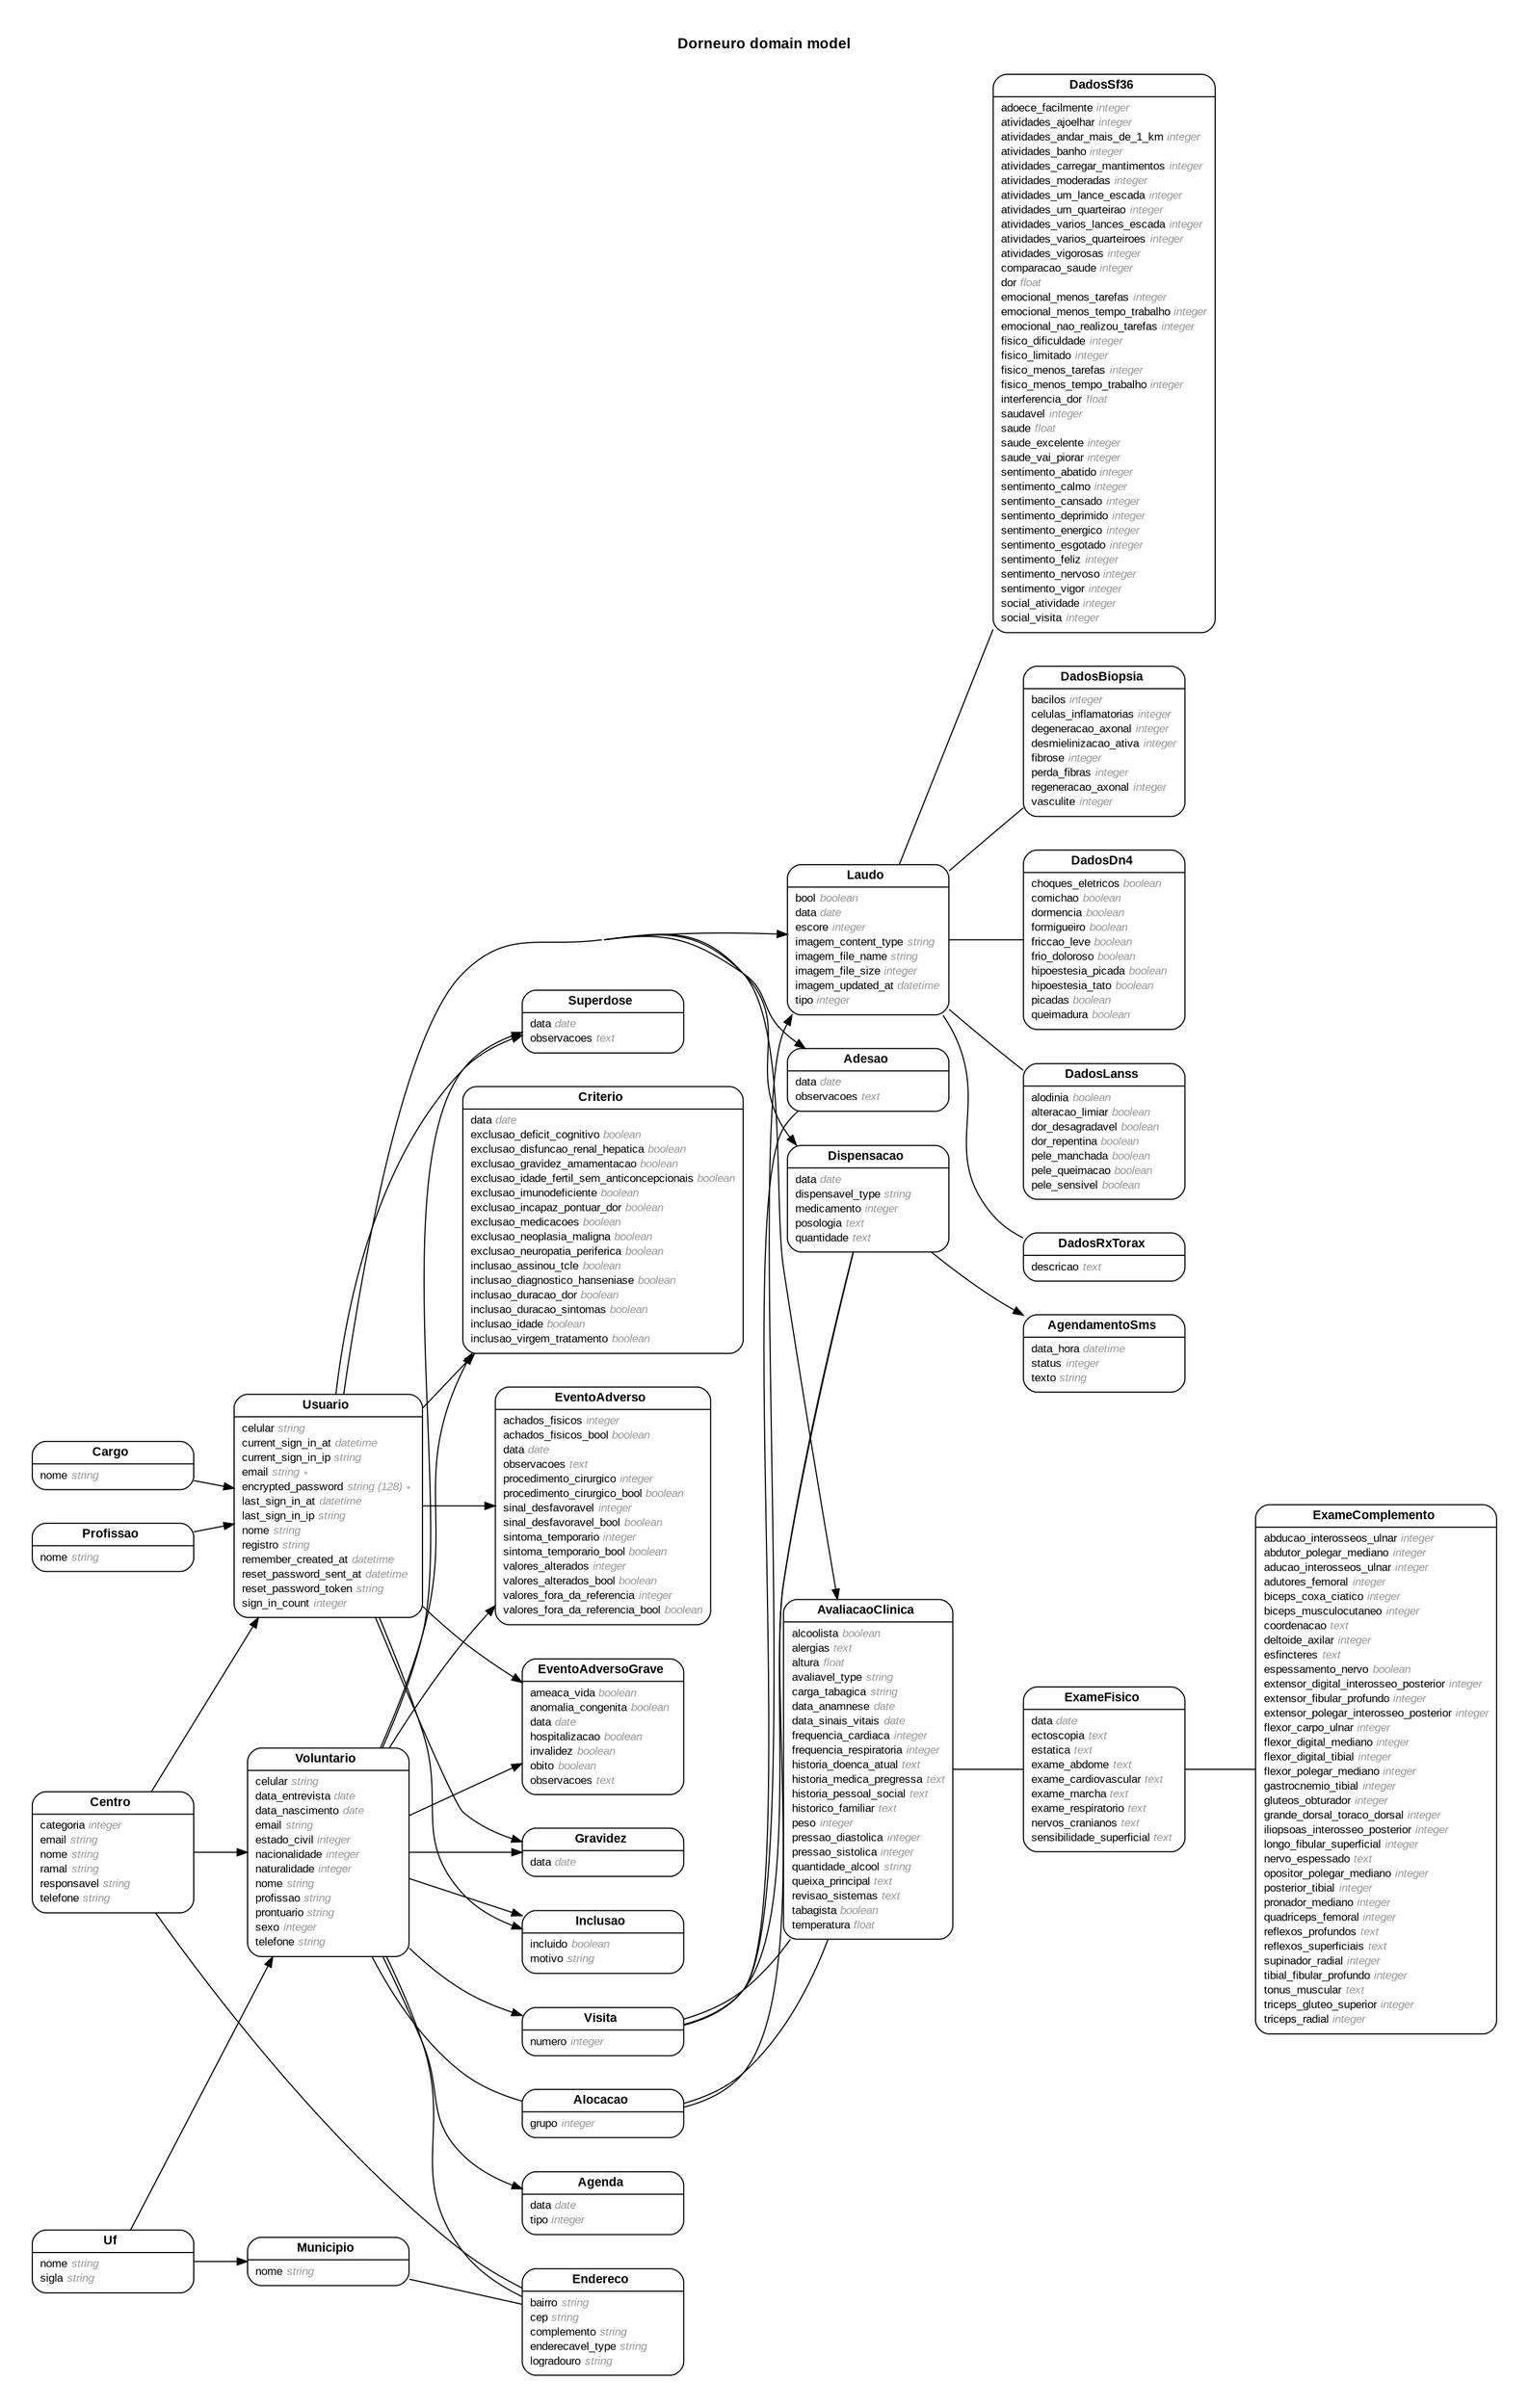 digraph Dorneuro {
rankdir = "LR";
ranksep = "0.5";
nodesep = "0.4";
pad = "0.4,0.4";
margin = "0,0";
concentrate = "true";
labelloc = "t";
fontsize = "13";
fontname = "Arial Bold";
node[ shape  =  "Mrecord" , fontsize  =  "10" , fontname  =  "Arial" , margin  =  "0.07,0.05" , penwidth  =  "1.0"];
edge[ fontname  =  "Arial" , fontsize  =  "7" , dir  =  "both" , arrowsize  =  "0.9" , penwidth  =  "1.0" , labelangle  =  "32" , labeldistance  =  "1.8"];
label = "Dorneuro domain model\n\n";
m_Adesao [label = <<table border="0" align="center" cellspacing="0.5" cellpadding="0" width="134">
  <tr><td align="center" valign="bottom" width="130"><font face="Arial Bold" point-size="11">Adesao</font></td></tr>
</table>
|
<table border="0" align="left" cellspacing="2" cellpadding="0" width="134">
  <tr><td align="left" width="130" port="data">data <font face="Arial Italic" color="grey60">date</font></td></tr>
  <tr><td align="left" width="130" port="observacoes">observacoes <font face="Arial Italic" color="grey60">text</font></td></tr>
</table>
>];
m_Agenda [label = <<table border="0" align="center" cellspacing="0.5" cellpadding="0" width="134">
  <tr><td align="center" valign="bottom" width="130"><font face="Arial Bold" point-size="11">Agenda</font></td></tr>
</table>
|
<table border="0" align="left" cellspacing="2" cellpadding="0" width="134">
  <tr><td align="left" width="130" port="data">data <font face="Arial Italic" color="grey60">date</font></td></tr>
  <tr><td align="left" width="130" port="tipo">tipo <font face="Arial Italic" color="grey60">integer</font></td></tr>
</table>
>];
m_AgendamentoSms [label = <<table border="0" align="center" cellspacing="0.5" cellpadding="0" width="134">
  <tr><td align="center" valign="bottom" width="130"><font face="Arial Bold" point-size="11">AgendamentoSms</font></td></tr>
</table>
|
<table border="0" align="left" cellspacing="2" cellpadding="0" width="134">
  <tr><td align="left" width="130" port="data_hora">data_hora <font face="Arial Italic" color="grey60">datetime</font></td></tr>
  <tr><td align="left" width="130" port="status">status <font face="Arial Italic" color="grey60">integer</font></td></tr>
  <tr><td align="left" width="130" port="texto">texto <font face="Arial Italic" color="grey60">string</font></td></tr>
</table>
>];
m_Alocacao [label = <<table border="0" align="center" cellspacing="0.5" cellpadding="0" width="134">
  <tr><td align="center" valign="bottom" width="130"><font face="Arial Bold" point-size="11">Alocacao</font></td></tr>
</table>
|
<table border="0" align="left" cellspacing="2" cellpadding="0" width="134">
  <tr><td align="left" width="130" port="grupo">grupo <font face="Arial Italic" color="grey60">integer</font></td></tr>
</table>
>];
m_AvaliacaoClinica [label = <<table border="0" align="center" cellspacing="0.5" cellpadding="0" width="134">
  <tr><td align="center" valign="bottom" width="130"><font face="Arial Bold" point-size="11">AvaliacaoClinica</font></td></tr>
</table>
|
<table border="0" align="left" cellspacing="2" cellpadding="0" width="134">
  <tr><td align="left" width="130" port="alcoolista">alcoolista <font face="Arial Italic" color="grey60">boolean</font></td></tr>
  <tr><td align="left" width="130" port="alergias">alergias <font face="Arial Italic" color="grey60">text</font></td></tr>
  <tr><td align="left" width="130" port="altura">altura <font face="Arial Italic" color="grey60">float</font></td></tr>
  <tr><td align="left" width="130" port="avaliavel_type">avaliavel_type <font face="Arial Italic" color="grey60">string</font></td></tr>
  <tr><td align="left" width="130" port="carga_tabagica">carga_tabagica <font face="Arial Italic" color="grey60">string</font></td></tr>
  <tr><td align="left" width="130" port="data_anamnese">data_anamnese <font face="Arial Italic" color="grey60">date</font></td></tr>
  <tr><td align="left" width="130" port="data_sinais_vitais">data_sinais_vitais <font face="Arial Italic" color="grey60">date</font></td></tr>
  <tr><td align="left" width="130" port="frequencia_cardiaca">frequencia_cardiaca <font face="Arial Italic" color="grey60">integer</font></td></tr>
  <tr><td align="left" width="130" port="frequencia_respiratoria">frequencia_respiratoria <font face="Arial Italic" color="grey60">integer</font></td></tr>
  <tr><td align="left" width="130" port="historia_doenca_atual">historia_doenca_atual <font face="Arial Italic" color="grey60">text</font></td></tr>
  <tr><td align="left" width="130" port="historia_medica_pregressa">historia_medica_pregressa <font face="Arial Italic" color="grey60">text</font></td></tr>
  <tr><td align="left" width="130" port="historia_pessoal_social">historia_pessoal_social <font face="Arial Italic" color="grey60">text</font></td></tr>
  <tr><td align="left" width="130" port="historico_familiar">historico_familiar <font face="Arial Italic" color="grey60">text</font></td></tr>
  <tr><td align="left" width="130" port="peso">peso <font face="Arial Italic" color="grey60">integer</font></td></tr>
  <tr><td align="left" width="130" port="pressao_diastolica">pressao_diastolica <font face="Arial Italic" color="grey60">integer</font></td></tr>
  <tr><td align="left" width="130" port="pressao_sistolica">pressao_sistolica <font face="Arial Italic" color="grey60">integer</font></td></tr>
  <tr><td align="left" width="130" port="quantidade_alcool">quantidade_alcool <font face="Arial Italic" color="grey60">string</font></td></tr>
  <tr><td align="left" width="130" port="queixa_principal">queixa_principal <font face="Arial Italic" color="grey60">text</font></td></tr>
  <tr><td align="left" width="130" port="revisao_sistemas">revisao_sistemas <font face="Arial Italic" color="grey60">text</font></td></tr>
  <tr><td align="left" width="130" port="tabagista">tabagista <font face="Arial Italic" color="grey60">boolean</font></td></tr>
  <tr><td align="left" width="130" port="temperatura">temperatura <font face="Arial Italic" color="grey60">float</font></td></tr>
</table>
>];
m_Cargo [label = <<table border="0" align="center" cellspacing="0.5" cellpadding="0" width="134">
  <tr><td align="center" valign="bottom" width="130"><font face="Arial Bold" point-size="11">Cargo</font></td></tr>
</table>
|
<table border="0" align="left" cellspacing="2" cellpadding="0" width="134">
  <tr><td align="left" width="130" port="nome">nome <font face="Arial Italic" color="grey60">string</font></td></tr>
</table>
>];
m_Centro [label = <<table border="0" align="center" cellspacing="0.5" cellpadding="0" width="134">
  <tr><td align="center" valign="bottom" width="130"><font face="Arial Bold" point-size="11">Centro</font></td></tr>
</table>
|
<table border="0" align="left" cellspacing="2" cellpadding="0" width="134">
  <tr><td align="left" width="130" port="categoria">categoria <font face="Arial Italic" color="grey60">integer</font></td></tr>
  <tr><td align="left" width="130" port="email">email <font face="Arial Italic" color="grey60">string</font></td></tr>
  <tr><td align="left" width="130" port="nome">nome <font face="Arial Italic" color="grey60">string</font></td></tr>
  <tr><td align="left" width="130" port="ramal">ramal <font face="Arial Italic" color="grey60">string</font></td></tr>
  <tr><td align="left" width="130" port="responsavel">responsavel <font face="Arial Italic" color="grey60">string</font></td></tr>
  <tr><td align="left" width="130" port="telefone">telefone <font face="Arial Italic" color="grey60">string</font></td></tr>
</table>
>];
m_Criterio [label = <<table border="0" align="center" cellspacing="0.5" cellpadding="0" width="134">
  <tr><td align="center" valign="bottom" width="130"><font face="Arial Bold" point-size="11">Criterio</font></td></tr>
</table>
|
<table border="0" align="left" cellspacing="2" cellpadding="0" width="134">
  <tr><td align="left" width="130" port="data">data <font face="Arial Italic" color="grey60">date</font></td></tr>
  <tr><td align="left" width="130" port="exclusao_deficit_cognitivo">exclusao_deficit_cognitivo <font face="Arial Italic" color="grey60">boolean</font></td></tr>
  <tr><td align="left" width="130" port="exclusao_disfuncao_renal_hepatica">exclusao_disfuncao_renal_hepatica <font face="Arial Italic" color="grey60">boolean</font></td></tr>
  <tr><td align="left" width="130" port="exclusao_gravidez_amamentacao">exclusao_gravidez_amamentacao <font face="Arial Italic" color="grey60">boolean</font></td></tr>
  <tr><td align="left" width="130" port="exclusao_idade_fertil_sem_anticoncepcionais">exclusao_idade_fertil_sem_anticoncepcionais <font face="Arial Italic" color="grey60">boolean</font></td></tr>
  <tr><td align="left" width="130" port="exclusao_imunodeficiente">exclusao_imunodeficiente <font face="Arial Italic" color="grey60">boolean</font></td></tr>
  <tr><td align="left" width="130" port="exclusao_incapaz_pontuar_dor">exclusao_incapaz_pontuar_dor <font face="Arial Italic" color="grey60">boolean</font></td></tr>
  <tr><td align="left" width="130" port="exclusao_medicacoes">exclusao_medicacoes <font face="Arial Italic" color="grey60">boolean</font></td></tr>
  <tr><td align="left" width="130" port="exclusao_neoplasia_maligna">exclusao_neoplasia_maligna <font face="Arial Italic" color="grey60">boolean</font></td></tr>
  <tr><td align="left" width="130" port="exclusao_neuropatia_periferica">exclusao_neuropatia_periferica <font face="Arial Italic" color="grey60">boolean</font></td></tr>
  <tr><td align="left" width="130" port="inclusao_assinou_tcle">inclusao_assinou_tcle <font face="Arial Italic" color="grey60">boolean</font></td></tr>
  <tr><td align="left" width="130" port="inclusao_diagnostico_hanseniase">inclusao_diagnostico_hanseniase <font face="Arial Italic" color="grey60">boolean</font></td></tr>
  <tr><td align="left" width="130" port="inclusao_duracao_dor">inclusao_duracao_dor <font face="Arial Italic" color="grey60">boolean</font></td></tr>
  <tr><td align="left" width="130" port="inclusao_duracao_sintomas">inclusao_duracao_sintomas <font face="Arial Italic" color="grey60">boolean</font></td></tr>
  <tr><td align="left" width="130" port="inclusao_idade">inclusao_idade <font face="Arial Italic" color="grey60">boolean</font></td></tr>
  <tr><td align="left" width="130" port="inclusao_virgem_tratamento">inclusao_virgem_tratamento <font face="Arial Italic" color="grey60">boolean</font></td></tr>
</table>
>];
m_DadosBiopsia [label = <<table border="0" align="center" cellspacing="0.5" cellpadding="0" width="134">
  <tr><td align="center" valign="bottom" width="130"><font face="Arial Bold" point-size="11">DadosBiopsia</font></td></tr>
</table>
|
<table border="0" align="left" cellspacing="2" cellpadding="0" width="134">
  <tr><td align="left" width="130" port="bacilos">bacilos <font face="Arial Italic" color="grey60">integer</font></td></tr>
  <tr><td align="left" width="130" port="celulas_inflamatorias">celulas_inflamatorias <font face="Arial Italic" color="grey60">integer</font></td></tr>
  <tr><td align="left" width="130" port="degeneracao_axonal">degeneracao_axonal <font face="Arial Italic" color="grey60">integer</font></td></tr>
  <tr><td align="left" width="130" port="desmielinizacao_ativa">desmielinizacao_ativa <font face="Arial Italic" color="grey60">integer</font></td></tr>
  <tr><td align="left" width="130" port="fibrose">fibrose <font face="Arial Italic" color="grey60">integer</font></td></tr>
  <tr><td align="left" width="130" port="perda_fibras">perda_fibras <font face="Arial Italic" color="grey60">integer</font></td></tr>
  <tr><td align="left" width="130" port="regeneracao_axonal">regeneracao_axonal <font face="Arial Italic" color="grey60">integer</font></td></tr>
  <tr><td align="left" width="130" port="vasculite">vasculite <font face="Arial Italic" color="grey60">integer</font></td></tr>
</table>
>];
m_DadosDn4 [label = <<table border="0" align="center" cellspacing="0.5" cellpadding="0" width="134">
  <tr><td align="center" valign="bottom" width="130"><font face="Arial Bold" point-size="11">DadosDn4</font></td></tr>
</table>
|
<table border="0" align="left" cellspacing="2" cellpadding="0" width="134">
  <tr><td align="left" width="130" port="choques_eletricos">choques_eletricos <font face="Arial Italic" color="grey60">boolean</font></td></tr>
  <tr><td align="left" width="130" port="comichao">comichao <font face="Arial Italic" color="grey60">boolean</font></td></tr>
  <tr><td align="left" width="130" port="dormencia">dormencia <font face="Arial Italic" color="grey60">boolean</font></td></tr>
  <tr><td align="left" width="130" port="formigueiro">formigueiro <font face="Arial Italic" color="grey60">boolean</font></td></tr>
  <tr><td align="left" width="130" port="friccao_leve">friccao_leve <font face="Arial Italic" color="grey60">boolean</font></td></tr>
  <tr><td align="left" width="130" port="frio_doloroso">frio_doloroso <font face="Arial Italic" color="grey60">boolean</font></td></tr>
  <tr><td align="left" width="130" port="hipoestesia_picada">hipoestesia_picada <font face="Arial Italic" color="grey60">boolean</font></td></tr>
  <tr><td align="left" width="130" port="hipoestesia_tato">hipoestesia_tato <font face="Arial Italic" color="grey60">boolean</font></td></tr>
  <tr><td align="left" width="130" port="picadas">picadas <font face="Arial Italic" color="grey60">boolean</font></td></tr>
  <tr><td align="left" width="130" port="queimadura">queimadura <font face="Arial Italic" color="grey60">boolean</font></td></tr>
</table>
>];
m_DadosLanss [label = <<table border="0" align="center" cellspacing="0.5" cellpadding="0" width="134">
  <tr><td align="center" valign="bottom" width="130"><font face="Arial Bold" point-size="11">DadosLanss</font></td></tr>
</table>
|
<table border="0" align="left" cellspacing="2" cellpadding="0" width="134">
  <tr><td align="left" width="130" port="alodinia">alodinia <font face="Arial Italic" color="grey60">boolean</font></td></tr>
  <tr><td align="left" width="130" port="alteracao_limiar">alteracao_limiar <font face="Arial Italic" color="grey60">boolean</font></td></tr>
  <tr><td align="left" width="130" port="dor_desagradavel">dor_desagradavel <font face="Arial Italic" color="grey60">boolean</font></td></tr>
  <tr><td align="left" width="130" port="dor_repentina">dor_repentina <font face="Arial Italic" color="grey60">boolean</font></td></tr>
  <tr><td align="left" width="130" port="pele_manchada">pele_manchada <font face="Arial Italic" color="grey60">boolean</font></td></tr>
  <tr><td align="left" width="130" port="pele_queimacao">pele_queimacao <font face="Arial Italic" color="grey60">boolean</font></td></tr>
  <tr><td align="left" width="130" port="pele_sensivel">pele_sensivel <font face="Arial Italic" color="grey60">boolean</font></td></tr>
</table>
>];
m_DadosRxTorax [label = <<table border="0" align="center" cellspacing="0.5" cellpadding="0" width="134">
  <tr><td align="center" valign="bottom" width="130"><font face="Arial Bold" point-size="11">DadosRxTorax</font></td></tr>
</table>
|
<table border="0" align="left" cellspacing="2" cellpadding="0" width="134">
  <tr><td align="left" width="130" port="descricao">descricao <font face="Arial Italic" color="grey60">text</font></td></tr>
</table>
>];
m_DadosSf36 [label = <<table border="0" align="center" cellspacing="0.5" cellpadding="0" width="134">
  <tr><td align="center" valign="bottom" width="130"><font face="Arial Bold" point-size="11">DadosSf36</font></td></tr>
</table>
|
<table border="0" align="left" cellspacing="2" cellpadding="0" width="134">
  <tr><td align="left" width="130" port="adoece_facilmente">adoece_facilmente <font face="Arial Italic" color="grey60">integer</font></td></tr>
  <tr><td align="left" width="130" port="atividades_ajoelhar">atividades_ajoelhar <font face="Arial Italic" color="grey60">integer</font></td></tr>
  <tr><td align="left" width="130" port="atividades_andar_mais_de_1_km">atividades_andar_mais_de_1_km <font face="Arial Italic" color="grey60">integer</font></td></tr>
  <tr><td align="left" width="130" port="atividades_banho">atividades_banho <font face="Arial Italic" color="grey60">integer</font></td></tr>
  <tr><td align="left" width="130" port="atividades_carregar_mantimentos">atividades_carregar_mantimentos <font face="Arial Italic" color="grey60">integer</font></td></tr>
  <tr><td align="left" width="130" port="atividades_moderadas">atividades_moderadas <font face="Arial Italic" color="grey60">integer</font></td></tr>
  <tr><td align="left" width="130" port="atividades_um_lance_escada">atividades_um_lance_escada <font face="Arial Italic" color="grey60">integer</font></td></tr>
  <tr><td align="left" width="130" port="atividades_um_quarteirao">atividades_um_quarteirao <font face="Arial Italic" color="grey60">integer</font></td></tr>
  <tr><td align="left" width="130" port="atividades_varios_lances_escada">atividades_varios_lances_escada <font face="Arial Italic" color="grey60">integer</font></td></tr>
  <tr><td align="left" width="130" port="atividades_varios_quarteiroes">atividades_varios_quarteiroes <font face="Arial Italic" color="grey60">integer</font></td></tr>
  <tr><td align="left" width="130" port="atividades_vigorosas">atividades_vigorosas <font face="Arial Italic" color="grey60">integer</font></td></tr>
  <tr><td align="left" width="130" port="comparacao_saude">comparacao_saude <font face="Arial Italic" color="grey60">integer</font></td></tr>
  <tr><td align="left" width="130" port="dor">dor <font face="Arial Italic" color="grey60">float</font></td></tr>
  <tr><td align="left" width="130" port="emocional_menos_tarefas">emocional_menos_tarefas <font face="Arial Italic" color="grey60">integer</font></td></tr>
  <tr><td align="left" width="130" port="emocional_menos_tempo_trabalho">emocional_menos_tempo_trabalho <font face="Arial Italic" color="grey60">integer</font></td></tr>
  <tr><td align="left" width="130" port="emocional_nao_realizou_tarefas">emocional_nao_realizou_tarefas <font face="Arial Italic" color="grey60">integer</font></td></tr>
  <tr><td align="left" width="130" port="fisico_dificuldade">fisico_dificuldade <font face="Arial Italic" color="grey60">integer</font></td></tr>
  <tr><td align="left" width="130" port="fisico_limitado">fisico_limitado <font face="Arial Italic" color="grey60">integer</font></td></tr>
  <tr><td align="left" width="130" port="fisico_menos_tarefas">fisico_menos_tarefas <font face="Arial Italic" color="grey60">integer</font></td></tr>
  <tr><td align="left" width="130" port="fisico_menos_tempo_trabalho">fisico_menos_tempo_trabalho <font face="Arial Italic" color="grey60">integer</font></td></tr>
  <tr><td align="left" width="130" port="interferencia_dor">interferencia_dor <font face="Arial Italic" color="grey60">float</font></td></tr>
  <tr><td align="left" width="130" port="saudavel">saudavel <font face="Arial Italic" color="grey60">integer</font></td></tr>
  <tr><td align="left" width="130" port="saude">saude <font face="Arial Italic" color="grey60">float</font></td></tr>
  <tr><td align="left" width="130" port="saude_excelente">saude_excelente <font face="Arial Italic" color="grey60">integer</font></td></tr>
  <tr><td align="left" width="130" port="saude_vai_piorar">saude_vai_piorar <font face="Arial Italic" color="grey60">integer</font></td></tr>
  <tr><td align="left" width="130" port="sentimento_abatido">sentimento_abatido <font face="Arial Italic" color="grey60">integer</font></td></tr>
  <tr><td align="left" width="130" port="sentimento_calmo">sentimento_calmo <font face="Arial Italic" color="grey60">integer</font></td></tr>
  <tr><td align="left" width="130" port="sentimento_cansado">sentimento_cansado <font face="Arial Italic" color="grey60">integer</font></td></tr>
  <tr><td align="left" width="130" port="sentimento_deprimido">sentimento_deprimido <font face="Arial Italic" color="grey60">integer</font></td></tr>
  <tr><td align="left" width="130" port="sentimento_energico">sentimento_energico <font face="Arial Italic" color="grey60">integer</font></td></tr>
  <tr><td align="left" width="130" port="sentimento_esgotado">sentimento_esgotado <font face="Arial Italic" color="grey60">integer</font></td></tr>
  <tr><td align="left" width="130" port="sentimento_feliz">sentimento_feliz <font face="Arial Italic" color="grey60">integer</font></td></tr>
  <tr><td align="left" width="130" port="sentimento_nervoso">sentimento_nervoso <font face="Arial Italic" color="grey60">integer</font></td></tr>
  <tr><td align="left" width="130" port="sentimento_vigor">sentimento_vigor <font face="Arial Italic" color="grey60">integer</font></td></tr>
  <tr><td align="left" width="130" port="social_atividade">social_atividade <font face="Arial Italic" color="grey60">integer</font></td></tr>
  <tr><td align="left" width="130" port="social_visita">social_visita <font face="Arial Italic" color="grey60">integer</font></td></tr>
</table>
>];
m_Dispensacao [label = <<table border="0" align="center" cellspacing="0.5" cellpadding="0" width="134">
  <tr><td align="center" valign="bottom" width="130"><font face="Arial Bold" point-size="11">Dispensacao</font></td></tr>
</table>
|
<table border="0" align="left" cellspacing="2" cellpadding="0" width="134">
  <tr><td align="left" width="130" port="data">data <font face="Arial Italic" color="grey60">date</font></td></tr>
  <tr><td align="left" width="130" port="dispensavel_type">dispensavel_type <font face="Arial Italic" color="grey60">string</font></td></tr>
  <tr><td align="left" width="130" port="medicamento">medicamento <font face="Arial Italic" color="grey60">integer</font></td></tr>
  <tr><td align="left" width="130" port="posologia">posologia <font face="Arial Italic" color="grey60">text</font></td></tr>
  <tr><td align="left" width="130" port="quantidade">quantidade <font face="Arial Italic" color="grey60">text</font></td></tr>
</table>
>];
m_Endereco [label = <<table border="0" align="center" cellspacing="0.5" cellpadding="0" width="134">
  <tr><td align="center" valign="bottom" width="130"><font face="Arial Bold" point-size="11">Endereco</font></td></tr>
</table>
|
<table border="0" align="left" cellspacing="2" cellpadding="0" width="134">
  <tr><td align="left" width="130" port="bairro">bairro <font face="Arial Italic" color="grey60">string</font></td></tr>
  <tr><td align="left" width="130" port="cep">cep <font face="Arial Italic" color="grey60">string</font></td></tr>
  <tr><td align="left" width="130" port="complemento">complemento <font face="Arial Italic" color="grey60">string</font></td></tr>
  <tr><td align="left" width="130" port="enderecavel_type">enderecavel_type <font face="Arial Italic" color="grey60">string</font></td></tr>
  <tr><td align="left" width="130" port="logradouro">logradouro <font face="Arial Italic" color="grey60">string</font></td></tr>
</table>
>];
m_EventoAdverso [label = <<table border="0" align="center" cellspacing="0.5" cellpadding="0" width="134">
  <tr><td align="center" valign="bottom" width="130"><font face="Arial Bold" point-size="11">EventoAdverso</font></td></tr>
</table>
|
<table border="0" align="left" cellspacing="2" cellpadding="0" width="134">
  <tr><td align="left" width="130" port="achados_fisicos">achados_fisicos <font face="Arial Italic" color="grey60">integer</font></td></tr>
  <tr><td align="left" width="130" port="achados_fisicos_bool">achados_fisicos_bool <font face="Arial Italic" color="grey60">boolean</font></td></tr>
  <tr><td align="left" width="130" port="data">data <font face="Arial Italic" color="grey60">date</font></td></tr>
  <tr><td align="left" width="130" port="observacoes">observacoes <font face="Arial Italic" color="grey60">text</font></td></tr>
  <tr><td align="left" width="130" port="procedimento_cirurgico">procedimento_cirurgico <font face="Arial Italic" color="grey60">integer</font></td></tr>
  <tr><td align="left" width="130" port="procedimento_cirurgico_bool">procedimento_cirurgico_bool <font face="Arial Italic" color="grey60">boolean</font></td></tr>
  <tr><td align="left" width="130" port="sinal_desfavoravel">sinal_desfavoravel <font face="Arial Italic" color="grey60">integer</font></td></tr>
  <tr><td align="left" width="130" port="sinal_desfavoravel_bool">sinal_desfavoravel_bool <font face="Arial Italic" color="grey60">boolean</font></td></tr>
  <tr><td align="left" width="130" port="sintoma_temporario">sintoma_temporario <font face="Arial Italic" color="grey60">integer</font></td></tr>
  <tr><td align="left" width="130" port="sintoma_temporario_bool">sintoma_temporario_bool <font face="Arial Italic" color="grey60">boolean</font></td></tr>
  <tr><td align="left" width="130" port="valores_alterados">valores_alterados <font face="Arial Italic" color="grey60">integer</font></td></tr>
  <tr><td align="left" width="130" port="valores_alterados_bool">valores_alterados_bool <font face="Arial Italic" color="grey60">boolean</font></td></tr>
  <tr><td align="left" width="130" port="valores_fora_da_referencia">valores_fora_da_referencia <font face="Arial Italic" color="grey60">integer</font></td></tr>
  <tr><td align="left" width="130" port="valores_fora_da_referencia_bool">valores_fora_da_referencia_bool <font face="Arial Italic" color="grey60">boolean</font></td></tr>
</table>
>];
m_EventoAdversoGrave [label = <<table border="0" align="center" cellspacing="0.5" cellpadding="0" width="134">
  <tr><td align="center" valign="bottom" width="130"><font face="Arial Bold" point-size="11">EventoAdversoGrave</font></td></tr>
</table>
|
<table border="0" align="left" cellspacing="2" cellpadding="0" width="134">
  <tr><td align="left" width="130" port="ameaca_vida">ameaca_vida <font face="Arial Italic" color="grey60">boolean</font></td></tr>
  <tr><td align="left" width="130" port="anomalia_congenita">anomalia_congenita <font face="Arial Italic" color="grey60">boolean</font></td></tr>
  <tr><td align="left" width="130" port="data">data <font face="Arial Italic" color="grey60">date</font></td></tr>
  <tr><td align="left" width="130" port="hospitalizacao">hospitalizacao <font face="Arial Italic" color="grey60">boolean</font></td></tr>
  <tr><td align="left" width="130" port="invalidez">invalidez <font face="Arial Italic" color="grey60">boolean</font></td></tr>
  <tr><td align="left" width="130" port="obito">obito <font face="Arial Italic" color="grey60">boolean</font></td></tr>
  <tr><td align="left" width="130" port="observacoes">observacoes <font face="Arial Italic" color="grey60">text</font></td></tr>
</table>
>];
m_ExameComplemento [label = <<table border="0" align="center" cellspacing="0.5" cellpadding="0" width="134">
  <tr><td align="center" valign="bottom" width="130"><font face="Arial Bold" point-size="11">ExameComplemento</font></td></tr>
</table>
|
<table border="0" align="left" cellspacing="2" cellpadding="0" width="134">
  <tr><td align="left" width="130" port="abducao_interosseos_ulnar">abducao_interosseos_ulnar <font face="Arial Italic" color="grey60">integer</font></td></tr>
  <tr><td align="left" width="130" port="abdutor_polegar_mediano">abdutor_polegar_mediano <font face="Arial Italic" color="grey60">integer</font></td></tr>
  <tr><td align="left" width="130" port="aducao_interosseos_ulnar">aducao_interosseos_ulnar <font face="Arial Italic" color="grey60">integer</font></td></tr>
  <tr><td align="left" width="130" port="adutores_femoral">adutores_femoral <font face="Arial Italic" color="grey60">integer</font></td></tr>
  <tr><td align="left" width="130" port="biceps_coxa_ciatico">biceps_coxa_ciatico <font face="Arial Italic" color="grey60">integer</font></td></tr>
  <tr><td align="left" width="130" port="biceps_musculocutaneo">biceps_musculocutaneo <font face="Arial Italic" color="grey60">integer</font></td></tr>
  <tr><td align="left" width="130" port="coordenacao">coordenacao <font face="Arial Italic" color="grey60">text</font></td></tr>
  <tr><td align="left" width="130" port="deltoide_axilar">deltoide_axilar <font face="Arial Italic" color="grey60">integer</font></td></tr>
  <tr><td align="left" width="130" port="esfincteres">esfincteres <font face="Arial Italic" color="grey60">text</font></td></tr>
  <tr><td align="left" width="130" port="espessamento_nervo">espessamento_nervo <font face="Arial Italic" color="grey60">boolean</font></td></tr>
  <tr><td align="left" width="130" port="extensor_digital_interosseo_posterior">extensor_digital_interosseo_posterior <font face="Arial Italic" color="grey60">integer</font></td></tr>
  <tr><td align="left" width="130" port="extensor_fibular_profundo">extensor_fibular_profundo <font face="Arial Italic" color="grey60">integer</font></td></tr>
  <tr><td align="left" width="130" port="extensor_polegar_interosseo_posterior">extensor_polegar_interosseo_posterior <font face="Arial Italic" color="grey60">integer</font></td></tr>
  <tr><td align="left" width="130" port="flexor_carpo_ulnar">flexor_carpo_ulnar <font face="Arial Italic" color="grey60">integer</font></td></tr>
  <tr><td align="left" width="130" port="flexor_digital_mediano">flexor_digital_mediano <font face="Arial Italic" color="grey60">integer</font></td></tr>
  <tr><td align="left" width="130" port="flexor_digital_tibial">flexor_digital_tibial <font face="Arial Italic" color="grey60">integer</font></td></tr>
  <tr><td align="left" width="130" port="flexor_polegar_mediano">flexor_polegar_mediano <font face="Arial Italic" color="grey60">integer</font></td></tr>
  <tr><td align="left" width="130" port="gastrocnemio_tibial">gastrocnemio_tibial <font face="Arial Italic" color="grey60">integer</font></td></tr>
  <tr><td align="left" width="130" port="gluteos_obturador">gluteos_obturador <font face="Arial Italic" color="grey60">integer</font></td></tr>
  <tr><td align="left" width="130" port="grande_dorsal_toraco_dorsal">grande_dorsal_toraco_dorsal <font face="Arial Italic" color="grey60">integer</font></td></tr>
  <tr><td align="left" width="130" port="iliopsoas_interosseo_posterior">iliopsoas_interosseo_posterior <font face="Arial Italic" color="grey60">integer</font></td></tr>
  <tr><td align="left" width="130" port="longo_fibular_superficial">longo_fibular_superficial <font face="Arial Italic" color="grey60">integer</font></td></tr>
  <tr><td align="left" width="130" port="nervo_espessado">nervo_espessado <font face="Arial Italic" color="grey60">text</font></td></tr>
  <tr><td align="left" width="130" port="opositor_polegar_mediano">opositor_polegar_mediano <font face="Arial Italic" color="grey60">integer</font></td></tr>
  <tr><td align="left" width="130" port="posterior_tibial">posterior_tibial <font face="Arial Italic" color="grey60">integer</font></td></tr>
  <tr><td align="left" width="130" port="pronador_mediano">pronador_mediano <font face="Arial Italic" color="grey60">integer</font></td></tr>
  <tr><td align="left" width="130" port="quadriceps_femoral">quadriceps_femoral <font face="Arial Italic" color="grey60">integer</font></td></tr>
  <tr><td align="left" width="130" port="reflexos_profundos">reflexos_profundos <font face="Arial Italic" color="grey60">text</font></td></tr>
  <tr><td align="left" width="130" port="reflexos_superficiais">reflexos_superficiais <font face="Arial Italic" color="grey60">text</font></td></tr>
  <tr><td align="left" width="130" port="supinador_radial">supinador_radial <font face="Arial Italic" color="grey60">integer</font></td></tr>
  <tr><td align="left" width="130" port="tibial_fibular_profundo">tibial_fibular_profundo <font face="Arial Italic" color="grey60">integer</font></td></tr>
  <tr><td align="left" width="130" port="tonus_muscular">tonus_muscular <font face="Arial Italic" color="grey60">text</font></td></tr>
  <tr><td align="left" width="130" port="triceps_gluteo_superior">triceps_gluteo_superior <font face="Arial Italic" color="grey60">integer</font></td></tr>
  <tr><td align="left" width="130" port="triceps_radial">triceps_radial <font face="Arial Italic" color="grey60">integer</font></td></tr>
</table>
>];
m_ExameFisico [label = <<table border="0" align="center" cellspacing="0.5" cellpadding="0" width="134">
  <tr><td align="center" valign="bottom" width="130"><font face="Arial Bold" point-size="11">ExameFisico</font></td></tr>
</table>
|
<table border="0" align="left" cellspacing="2" cellpadding="0" width="134">
  <tr><td align="left" width="130" port="data">data <font face="Arial Italic" color="grey60">date</font></td></tr>
  <tr><td align="left" width="130" port="ectoscopia">ectoscopia <font face="Arial Italic" color="grey60">text</font></td></tr>
  <tr><td align="left" width="130" port="estatica">estatica <font face="Arial Italic" color="grey60">text</font></td></tr>
  <tr><td align="left" width="130" port="exame_abdome">exame_abdome <font face="Arial Italic" color="grey60">text</font></td></tr>
  <tr><td align="left" width="130" port="exame_cardiovascular">exame_cardiovascular <font face="Arial Italic" color="grey60">text</font></td></tr>
  <tr><td align="left" width="130" port="exame_marcha">exame_marcha <font face="Arial Italic" color="grey60">text</font></td></tr>
  <tr><td align="left" width="130" port="exame_respiratorio">exame_respiratorio <font face="Arial Italic" color="grey60">text</font></td></tr>
  <tr><td align="left" width="130" port="nervos_cranianos">nervos_cranianos <font face="Arial Italic" color="grey60">text</font></td></tr>
  <tr><td align="left" width="130" port="sensibilidade_superficial">sensibilidade_superficial <font face="Arial Italic" color="grey60">text</font></td></tr>
</table>
>];
m_Gravidez [label = <<table border="0" align="center" cellspacing="0.5" cellpadding="0" width="134">
  <tr><td align="center" valign="bottom" width="130"><font face="Arial Bold" point-size="11">Gravidez</font></td></tr>
</table>
|
<table border="0" align="left" cellspacing="2" cellpadding="0" width="134">
  <tr><td align="left" width="130" port="data">data <font face="Arial Italic" color="grey60">date</font></td></tr>
</table>
>];
m_Inclusao [label = <<table border="0" align="center" cellspacing="0.5" cellpadding="0" width="134">
  <tr><td align="center" valign="bottom" width="130"><font face="Arial Bold" point-size="11">Inclusao</font></td></tr>
</table>
|
<table border="0" align="left" cellspacing="2" cellpadding="0" width="134">
  <tr><td align="left" width="130" port="incluido">incluido <font face="Arial Italic" color="grey60">boolean</font></td></tr>
  <tr><td align="left" width="130" port="motivo">motivo <font face="Arial Italic" color="grey60">string</font></td></tr>
</table>
>];
m_Laudo [label = <<table border="0" align="center" cellspacing="0.5" cellpadding="0" width="134">
  <tr><td align="center" valign="bottom" width="130"><font face="Arial Bold" point-size="11">Laudo</font></td></tr>
</table>
|
<table border="0" align="left" cellspacing="2" cellpadding="0" width="134">
  <tr><td align="left" width="130" port="bool">bool <font face="Arial Italic" color="grey60">boolean</font></td></tr>
  <tr><td align="left" width="130" port="data">data <font face="Arial Italic" color="grey60">date</font></td></tr>
  <tr><td align="left" width="130" port="escore">escore <font face="Arial Italic" color="grey60">integer</font></td></tr>
  <tr><td align="left" width="130" port="imagem_content_type">imagem_content_type <font face="Arial Italic" color="grey60">string</font></td></tr>
  <tr><td align="left" width="130" port="imagem_file_name">imagem_file_name <font face="Arial Italic" color="grey60">string</font></td></tr>
  <tr><td align="left" width="130" port="imagem_file_size">imagem_file_size <font face="Arial Italic" color="grey60">integer</font></td></tr>
  <tr><td align="left" width="130" port="imagem_updated_at">imagem_updated_at <font face="Arial Italic" color="grey60">datetime</font></td></tr>
  <tr><td align="left" width="130" port="tipo">tipo <font face="Arial Italic" color="grey60">integer</font></td></tr>
</table>
>];
m_Municipio [label = <<table border="0" align="center" cellspacing="0.5" cellpadding="0" width="134">
  <tr><td align="center" valign="bottom" width="130"><font face="Arial Bold" point-size="11">Municipio</font></td></tr>
</table>
|
<table border="0" align="left" cellspacing="2" cellpadding="0" width="134">
  <tr><td align="left" width="130" port="nome">nome <font face="Arial Italic" color="grey60">string</font></td></tr>
</table>
>];
m_Profissao [label = <<table border="0" align="center" cellspacing="0.5" cellpadding="0" width="134">
  <tr><td align="center" valign="bottom" width="130"><font face="Arial Bold" point-size="11">Profissao</font></td></tr>
</table>
|
<table border="0" align="left" cellspacing="2" cellpadding="0" width="134">
  <tr><td align="left" width="130" port="nome">nome <font face="Arial Italic" color="grey60">string</font></td></tr>
</table>
>];
m_Superdose [label = <<table border="0" align="center" cellspacing="0.5" cellpadding="0" width="134">
  <tr><td align="center" valign="bottom" width="130"><font face="Arial Bold" point-size="11">Superdose</font></td></tr>
</table>
|
<table border="0" align="left" cellspacing="2" cellpadding="0" width="134">
  <tr><td align="left" width="130" port="data">data <font face="Arial Italic" color="grey60">date</font></td></tr>
  <tr><td align="left" width="130" port="observacoes">observacoes <font face="Arial Italic" color="grey60">text</font></td></tr>
</table>
>];
m_Uf [label = <<table border="0" align="center" cellspacing="0.5" cellpadding="0" width="134">
  <tr><td align="center" valign="bottom" width="130"><font face="Arial Bold" point-size="11">Uf</font></td></tr>
</table>
|
<table border="0" align="left" cellspacing="2" cellpadding="0" width="134">
  <tr><td align="left" width="130" port="nome">nome <font face="Arial Italic" color="grey60">string</font></td></tr>
  <tr><td align="left" width="130" port="sigla">sigla <font face="Arial Italic" color="grey60">string</font></td></tr>
</table>
>];
m_Usuario [label = <<table border="0" align="center" cellspacing="0.5" cellpadding="0" width="134">
  <tr><td align="center" valign="bottom" width="130"><font face="Arial Bold" point-size="11">Usuario</font></td></tr>
</table>
|
<table border="0" align="left" cellspacing="2" cellpadding="0" width="134">
  <tr><td align="left" width="130" port="celular">celular <font face="Arial Italic" color="grey60">string</font></td></tr>
  <tr><td align="left" width="130" port="current_sign_in_at">current_sign_in_at <font face="Arial Italic" color="grey60">datetime</font></td></tr>
  <tr><td align="left" width="130" port="current_sign_in_ip">current_sign_in_ip <font face="Arial Italic" color="grey60">string</font></td></tr>
  <tr><td align="left" width="130" port="email">email <font face="Arial Italic" color="grey60">string ∗</font></td></tr>
  <tr><td align="left" width="130" port="encrypted_password">encrypted_password <font face="Arial Italic" color="grey60">string (128) ∗</font></td></tr>
  <tr><td align="left" width="130" port="last_sign_in_at">last_sign_in_at <font face="Arial Italic" color="grey60">datetime</font></td></tr>
  <tr><td align="left" width="130" port="last_sign_in_ip">last_sign_in_ip <font face="Arial Italic" color="grey60">string</font></td></tr>
  <tr><td align="left" width="130" port="nome">nome <font face="Arial Italic" color="grey60">string</font></td></tr>
  <tr><td align="left" width="130" port="registro">registro <font face="Arial Italic" color="grey60">string</font></td></tr>
  <tr><td align="left" width="130" port="remember_created_at">remember_created_at <font face="Arial Italic" color="grey60">datetime</font></td></tr>
  <tr><td align="left" width="130" port="reset_password_sent_at">reset_password_sent_at <font face="Arial Italic" color="grey60">datetime</font></td></tr>
  <tr><td align="left" width="130" port="reset_password_token">reset_password_token <font face="Arial Italic" color="grey60">string</font></td></tr>
  <tr><td align="left" width="130" port="sign_in_count">sign_in_count <font face="Arial Italic" color="grey60">integer</font></td></tr>
</table>
>];
m_Visita [label = <<table border="0" align="center" cellspacing="0.5" cellpadding="0" width="134">
  <tr><td align="center" valign="bottom" width="130"><font face="Arial Bold" point-size="11">Visita</font></td></tr>
</table>
|
<table border="0" align="left" cellspacing="2" cellpadding="0" width="134">
  <tr><td align="left" width="130" port="numero">numero <font face="Arial Italic" color="grey60">integer</font></td></tr>
</table>
>];
m_Voluntario [label = <<table border="0" align="center" cellspacing="0.5" cellpadding="0" width="134">
  <tr><td align="center" valign="bottom" width="130"><font face="Arial Bold" point-size="11">Voluntario</font></td></tr>
</table>
|
<table border="0" align="left" cellspacing="2" cellpadding="0" width="134">
  <tr><td align="left" width="130" port="celular">celular <font face="Arial Italic" color="grey60">string</font></td></tr>
  <tr><td align="left" width="130" port="data_entrevista">data_entrevista <font face="Arial Italic" color="grey60">date</font></td></tr>
  <tr><td align="left" width="130" port="data_nascimento">data_nascimento <font face="Arial Italic" color="grey60">date</font></td></tr>
  <tr><td align="left" width="130" port="email">email <font face="Arial Italic" color="grey60">string</font></td></tr>
  <tr><td align="left" width="130" port="estado_civil">estado_civil <font face="Arial Italic" color="grey60">integer</font></td></tr>
  <tr><td align="left" width="130" port="nacionalidade">nacionalidade <font face="Arial Italic" color="grey60">integer</font></td></tr>
  <tr><td align="left" width="130" port="naturalidade">naturalidade <font face="Arial Italic" color="grey60">integer</font></td></tr>
  <tr><td align="left" width="130" port="nome">nome <font face="Arial Italic" color="grey60">string</font></td></tr>
  <tr><td align="left" width="130" port="profissao">profissao <font face="Arial Italic" color="grey60">string</font></td></tr>
  <tr><td align="left" width="130" port="prontuario">prontuario <font face="Arial Italic" color="grey60">string</font></td></tr>
  <tr><td align="left" width="130" port="sexo">sexo <font face="Arial Italic" color="grey60">integer</font></td></tr>
  <tr><td align="left" width="130" port="telefone">telefone <font face="Arial Italic" color="grey60">string</font></td></tr>
</table>
>];
  m_Profissao -> m_Usuario [arrowhead = "normal", arrowtail = "none", weight = "2"];
  m_Centro -> m_Usuario [arrowhead = "normal", arrowtail = "none", weight = "2"];
  m_Cargo -> m_Usuario [arrowhead = "normal", arrowtail = "none", weight = "2"];
  m_Usuario -> m_Criterio [arrowhead = "normal", arrowtail = "none", weight = "2"];
  m_Usuario -> m_Inclusao [arrowhead = "normal", arrowtail = "none", weight = "2"];
  m_Usuario -> m_Laudo [arrowhead = "normal", arrowtail = "none", weight = "2"];
  m_Usuario -> m_AvaliacaoClinica [arrowhead = "normal", arrowtail = "none", weight = "2"];
  m_Usuario -> m_EventoAdverso [arrowhead = "normal", arrowtail = "none", weight = "2"];
  m_Usuario -> m_Gravidez [arrowhead = "normal", arrowtail = "none", weight = "2"];
  m_Usuario -> m_Superdose [arrowhead = "normal", arrowtail = "none", weight = "2"];
  m_Usuario -> m_Dispensacao [arrowhead = "normal", arrowtail = "none", weight = "2"];
  m_Usuario -> m_Adesao [arrowhead = "normal", arrowtail = "none", weight = "2"];
  m_Visita -> m_Adesao [arrowhead = "none", arrowtail = "none", weight = "2"];
  m_Voluntario -> m_Agenda [arrowhead = "normal", arrowtail = "none", weight = "2"];
  m_Dispensacao -> m_AgendamentoSms [arrowhead = "normal", arrowtail = "none", weight = "1"];
  m_Voluntario -> m_Alocacao [arrowhead = "none", arrowtail = "none", weight = "2"];
  m_Alocacao -> m_AvaliacaoClinica [arrowhead = "none", arrowtail = "none", weight = "1"];
  m_Visita -> m_AvaliacaoClinica [arrowhead = "none", arrowtail = "none", weight = "1"];
  m_Alocacao -> m_Dispensacao [arrowhead = "none", arrowtail = "none", weight = "1"];
  m_Visita -> m_Dispensacao [arrowhead = "none", arrowtail = "none", weight = "1"];
  m_AvaliacaoClinica -> m_ExameFisico [arrowhead = "none", arrowtail = "none", weight = "2"];
  m_Centro -> m_Endereco [arrowhead = "none", arrowtail = "none", weight = "1"];
  m_Municipio -> m_Endereco [arrowhead = "none", arrowtail = "none", weight = "1"];
  m_Voluntario -> m_Endereco [arrowhead = "none", arrowtail = "none", weight = "1"];
  m_Centro -> m_Voluntario [arrowhead = "normal", arrowtail = "none", weight = "2"];
  m_Voluntario -> m_Criterio [arrowhead = "normal", arrowtail = "none", weight = "2"];
  m_Laudo -> m_DadosBiopsia [arrowhead = "none", arrowtail = "none", weight = "2"];
  m_Laudo -> m_DadosDn4 [arrowhead = "none", arrowtail = "none", weight = "2"];
  m_Laudo -> m_DadosLanss [arrowhead = "none", arrowtail = "none", weight = "2"];
  m_Laudo -> m_DadosRxTorax [arrowhead = "none", arrowtail = "none", weight = "2"];
  m_Laudo -> m_DadosSf36 [arrowhead = "none", arrowtail = "none", weight = "2"];
  m_Municipio -> m_Endereco [arrowhead = "normal", arrowtail = "none", weight = "1"];
  m_Voluntario -> m_EventoAdverso [arrowhead = "normal", arrowtail = "none", weight = "2"];
  m_Voluntario -> m_EventoAdversoGrave [arrowhead = "normal", arrowtail = "none", weight = "2"];
  m_Usuario -> m_EventoAdversoGrave [arrowhead = "normal", arrowtail = "none", weight = "1"];
  m_ExameFisico -> m_ExameComplemento [arrowhead = "none", arrowtail = "none", weight = "2"];
  m_Voluntario -> m_Gravidez [arrowhead = "normal", arrowtail = "none", weight = "2"];
  m_Voluntario -> m_Inclusao [arrowhead = "normal", arrowtail = "none", weight = "2"];
  m_Visita -> m_Laudo [arrowhead = "normal", arrowtail = "none", weight = "2"];
  m_Uf -> m_Municipio [arrowhead = "normal", arrowtail = "none", weight = "2"];
  m_Voluntario -> m_Superdose [arrowhead = "normal", arrowtail = "none", weight = "2"];
  m_Uf -> m_Voluntario [arrowhead = "normal", arrowtail = "none", weight = "1"];
  m_Voluntario -> m_Visita [arrowhead = "normal", arrowtail = "none", weight = "2"];
  m_Uf -> m_Voluntario [arrowhead = "normal", arrowtail = "none", weight = "1"];
}

